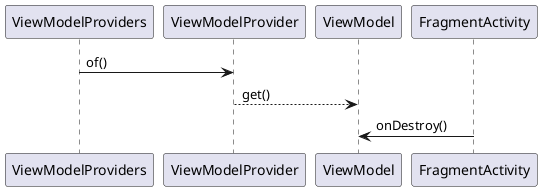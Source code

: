 @startuml

ViewModelProviders -> ViewModelProvider: of()

ViewModelProvider --> ViewModel: get()

FragmentActivity -> ViewModel:onDestroy()

@enduml